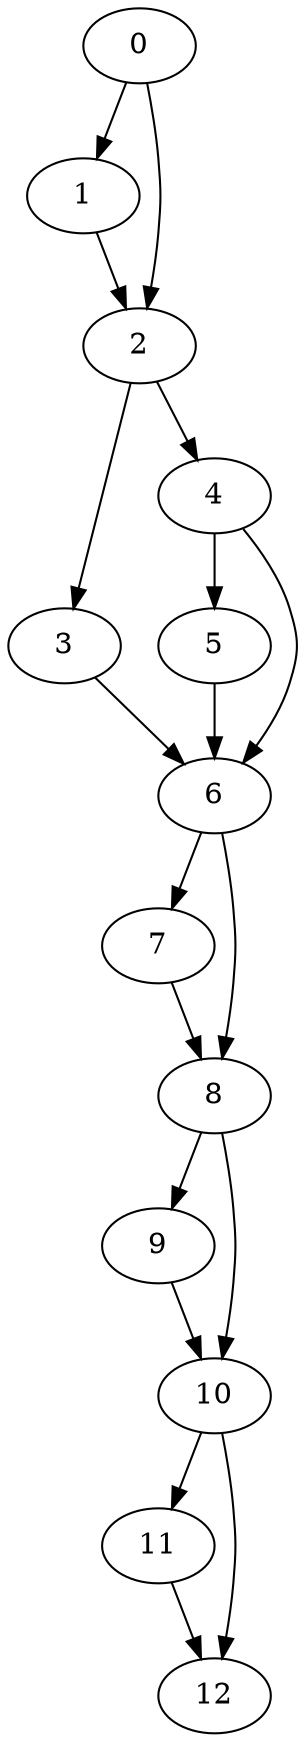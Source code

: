 digraph {
	0
	1
	2
	3
	4
	5
	6
	7
	8
	9
	10
	11
	12
	0 -> 2
	1 -> 2
	3 -> 6
	4 -> 6
	5 -> 6
	6 -> 7
	8 -> 10
	9 -> 10
	10 -> 11
	0 -> 1
	2 -> 3
	2 -> 4
	4 -> 5
	6 -> 8
	7 -> 8
	8 -> 9
	10 -> 12
	11 -> 12
}
